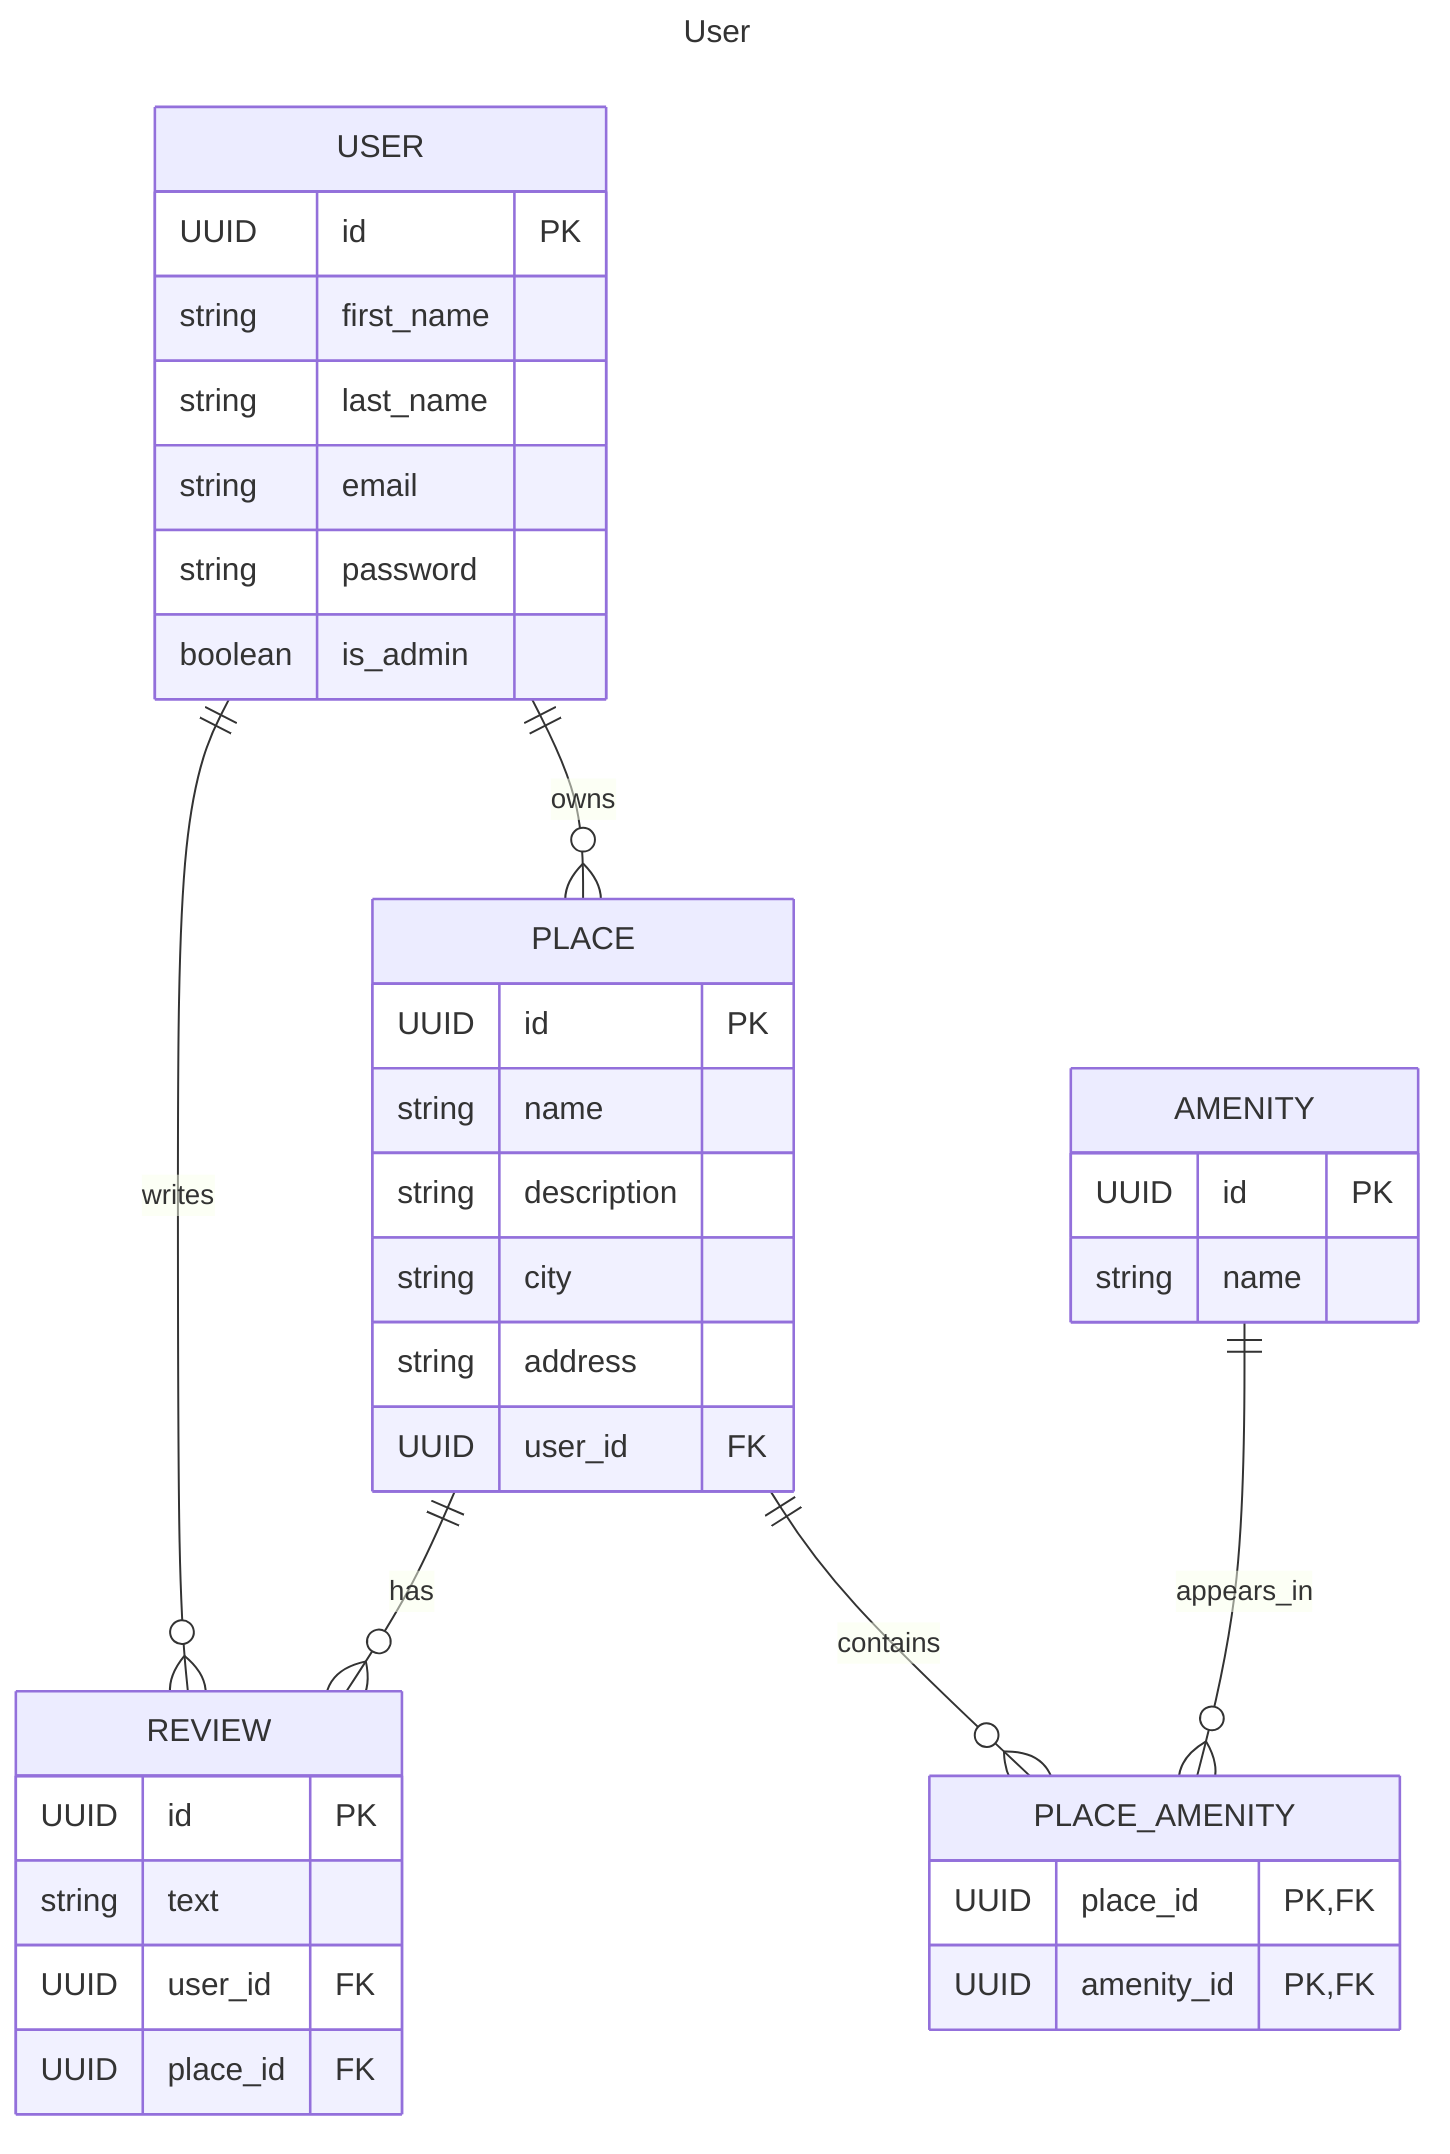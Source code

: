 ---
title: User
---
erDiagram
    USER {
        UUID id PK
        string first_name
        string last_name
        string email
        string password
        boolean is_admin
    }

    PLACE {
        UUID id PK
        string name
        string description
        string city
        string address
        UUID user_id FK
    }

    REVIEW {
        UUID id PK
        string text
        UUID user_id FK
        UUID place_id FK
    }

    AMENITY {
        UUID id PK
        string name
    }

    PLACE_AMENITY {
        UUID place_id PK, FK
        UUID amenity_id PK, FK
    }

    USER ||--o{ PLACE : owns
    USER ||--o{ REVIEW : writes
    PLACE ||--o{ REVIEW : has
    PLACE ||--o{ PLACE_AMENITY : contains
    AMENITY ||--o{ PLACE_AMENITY : appears_in